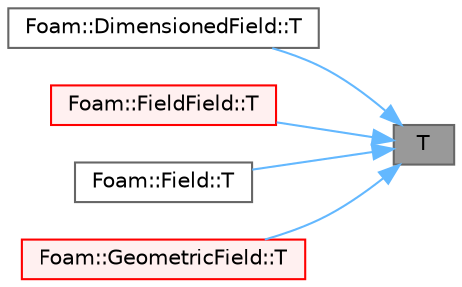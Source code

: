 digraph "T"
{
 // LATEX_PDF_SIZE
  bgcolor="transparent";
  edge [fontname=Helvetica,fontsize=10,labelfontname=Helvetica,labelfontsize=10];
  node [fontname=Helvetica,fontsize=10,shape=box,height=0.2,width=0.4];
  rankdir="RL";
  Node1 [id="Node000001",label="T",height=0.2,width=0.4,color="gray40", fillcolor="grey60", style="filled", fontcolor="black",tooltip=" "];
  Node1 -> Node2 [id="edge1_Node000001_Node000002",dir="back",color="steelblue1",style="solid",tooltip=" "];
  Node2 [id="Node000002",label="Foam::DimensionedField::T",height=0.2,width=0.4,color="grey40", fillcolor="white", style="filled",URL="$classFoam_1_1DimensionedField.html#a030aa77fc1323bc24dadf8116a3de69c",tooltip=" "];
  Node1 -> Node3 [id="edge2_Node000001_Node000003",dir="back",color="steelblue1",style="solid",tooltip=" "];
  Node3 [id="Node000003",label="Foam::FieldField::T",height=0.2,width=0.4,color="red", fillcolor="#FFF0F0", style="filled",URL="$classFoam_1_1FieldField.html#a109439d2ee79277e23a21eee3e14b1c5",tooltip=" "];
  Node1 -> Node5 [id="edge3_Node000001_Node000005",dir="back",color="steelblue1",style="solid",tooltip=" "];
  Node5 [id="Node000005",label="Foam::Field::T",height=0.2,width=0.4,color="grey40", fillcolor="white", style="filled",URL="$classFoam_1_1Field.html#a37a96fe10c781a2f21c882b4d95a2deb",tooltip=" "];
  Node1 -> Node6 [id="edge4_Node000001_Node000006",dir="back",color="steelblue1",style="solid",tooltip=" "];
  Node6 [id="Node000006",label="Foam::GeometricField::T",height=0.2,width=0.4,color="red", fillcolor="#FFF0F0", style="filled",URL="$classFoam_1_1GeometricField.html#a3dc255c9d5d35781fe750598ff9e27bd",tooltip=" "];
}
